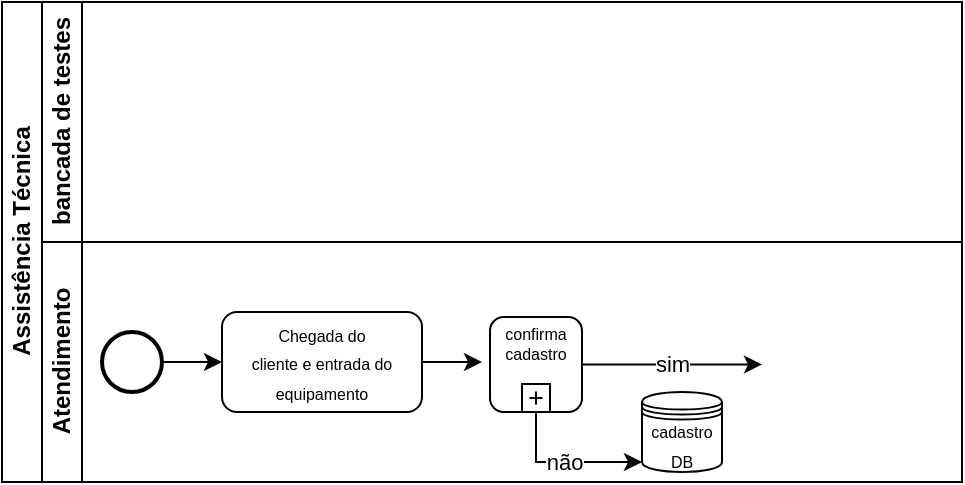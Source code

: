 <mxfile version="13.10.2"><diagram id="ixM8OrUjlAHzGAQX_R4n" name="Page-1"><mxGraphModel dx="599" dy="306" grid="1" gridSize="10" guides="1" tooltips="1" connect="1" arrows="1" fold="1" page="1" pageScale="1" pageWidth="827" pageHeight="1169" math="0" shadow="0"><root><mxCell id="0"/><mxCell id="1" parent="0"/><mxCell id="8B-z0K9RIRDC_7KQgAj4-9" value="Assistência Técnica" style="swimlane;html=1;childLayout=stackLayout;resizeParent=1;resizeParentMax=0;horizontal=0;startSize=20;horizontalStack=0;" vertex="1" parent="1"><mxGeometry x="170" y="110" width="480" height="240" as="geometry"/></mxCell><mxCell id="8B-z0K9RIRDC_7KQgAj4-11" value="&lt;div&gt;bancada de testes&lt;/div&gt;" style="swimlane;html=1;startSize=20;horizontal=0;" vertex="1" parent="8B-z0K9RIRDC_7KQgAj4-9"><mxGeometry x="20" width="460" height="120" as="geometry"/></mxCell><mxCell id="8B-z0K9RIRDC_7KQgAj4-12" value="&lt;div&gt;Atendimento&lt;/div&gt;" style="swimlane;html=1;startSize=20;horizontal=0;" vertex="1" parent="8B-z0K9RIRDC_7KQgAj4-9"><mxGeometry x="20" y="120" width="460" height="120" as="geometry"/></mxCell><mxCell id="8B-z0K9RIRDC_7KQgAj4-15" style="edgeStyle=orthogonalEdgeStyle;rounded=0;orthogonalLoop=1;jettySize=auto;html=1;exitX=1;exitY=0.5;exitDx=0;exitDy=0;exitPerimeter=0;entryX=0;entryY=0.5;entryDx=0;entryDy=0;" edge="1" parent="8B-z0K9RIRDC_7KQgAj4-12" source="8B-z0K9RIRDC_7KQgAj4-13" target="8B-z0K9RIRDC_7KQgAj4-14"><mxGeometry relative="1" as="geometry"/></mxCell><mxCell id="8B-z0K9RIRDC_7KQgAj4-13" value="" style="strokeWidth=2;html=1;shape=mxgraph.flowchart.start_2;whiteSpace=wrap;" vertex="1" parent="8B-z0K9RIRDC_7KQgAj4-12"><mxGeometry x="30" y="45" width="30" height="30" as="geometry"/></mxCell><mxCell id="8B-z0K9RIRDC_7KQgAj4-14" value="&lt;div&gt;&lt;font style=&quot;font-size: 8px&quot;&gt;Chegada do &lt;br&gt;&lt;/font&gt;&lt;/div&gt;&lt;div&gt;&lt;font style=&quot;font-size: 8px&quot;&gt;cliente e entrada do equipamento&lt;/font&gt;&lt;/div&gt;" style="shape=ext;rounded=1;html=1;whiteSpace=wrap;" vertex="1" parent="8B-z0K9RIRDC_7KQgAj4-12"><mxGeometry x="90" y="35" width="100" height="50" as="geometry"/></mxCell><mxCell id="8B-z0K9RIRDC_7KQgAj4-16" value="&lt;font style=&quot;font-size: 8px&quot;&gt;cadastro DB&lt;/font&gt;" style="shape=datastore;whiteSpace=wrap;html=1;" vertex="1" parent="8B-z0K9RIRDC_7KQgAj4-12"><mxGeometry x="300" y="75" width="40" height="40" as="geometry"/></mxCell><mxCell id="8B-z0K9RIRDC_7KQgAj4-26" value="não" style="edgeStyle=orthogonalEdgeStyle;rounded=0;orthogonalLoop=1;jettySize=auto;html=1;exitX=0.5;exitY=1;exitDx=0;exitDy=0;entryX=0;entryY=0.875;entryDx=0;entryDy=0;entryPerimeter=0;" edge="1" parent="8B-z0K9RIRDC_7KQgAj4-12" source="8B-z0K9RIRDC_7KQgAj4-17" target="8B-z0K9RIRDC_7KQgAj4-16"><mxGeometry relative="1" as="geometry"/></mxCell><mxCell id="8B-z0K9RIRDC_7KQgAj4-17" value="&lt;div style=&quot;font-size: 8px&quot;&gt;confirma cadastro&lt;/div&gt;&lt;div style=&quot;font-size: 8px&quot;&gt;&lt;br&gt;&lt;/div&gt;&lt;div style=&quot;font-size: 8px&quot;&gt;&lt;br&gt;&lt;/div&gt;" style="html=1;whiteSpace=wrap;rounded=1;dropTarget=0;" vertex="1" parent="8B-z0K9RIRDC_7KQgAj4-12"><mxGeometry x="224" y="37.5" width="46" height="47.5" as="geometry"/></mxCell><mxCell id="8B-z0K9RIRDC_7KQgAj4-18" value="" style="html=1;shape=plus;outlineConnect=0;" vertex="1" parent="8B-z0K9RIRDC_7KQgAj4-17"><mxGeometry x="0.5" y="1" width="14" height="14" relative="1" as="geometry"><mxPoint x="-7" y="-14" as="offset"/></mxGeometry></mxCell><mxCell id="8B-z0K9RIRDC_7KQgAj4-25" style="edgeStyle=orthogonalEdgeStyle;rounded=0;orthogonalLoop=1;jettySize=auto;html=1;exitX=1;exitY=0.5;exitDx=0;exitDy=0;" edge="1" parent="1" source="8B-z0K9RIRDC_7KQgAj4-14"><mxGeometry relative="1" as="geometry"><mxPoint x="410" y="289.862" as="targetPoint"/></mxGeometry></mxCell><mxCell id="8B-z0K9RIRDC_7KQgAj4-27" value="sim" style="edgeStyle=orthogonalEdgeStyle;rounded=0;orthogonalLoop=1;jettySize=auto;html=1;exitX=1;exitY=0.5;exitDx=0;exitDy=0;" edge="1" parent="1" source="8B-z0K9RIRDC_7KQgAj4-17"><mxGeometry relative="1" as="geometry"><mxPoint x="550" y="291.241" as="targetPoint"/></mxGeometry></mxCell></root></mxGraphModel></diagram></mxfile>